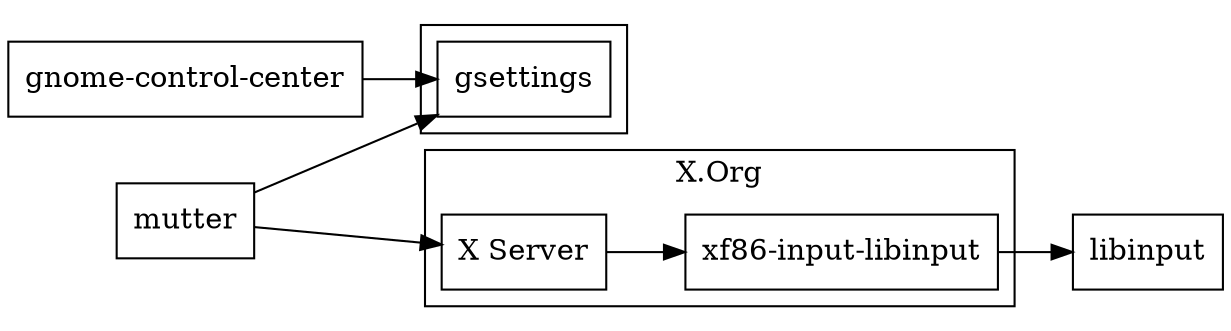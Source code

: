 digraph stack
{
  compound=true;
  rankdir="LR";
  node [
    shape="box";
  ]

  gcc -> gsettings

  xf86libinput -> libinput

  subgraph cluster0 {
    label="X.Org";
    xf86libinput [label="xf86-input-libinput"];
    xserver [label="X Server"];
    xserver -> xf86libinput;
  }

  gcc [label="gnome-control-center"];

  subgraph cluster3 {
    gsettings
  }

  gsd [label="mutter"];

  gsd -> gsettings
  gsd -> xserver
}

